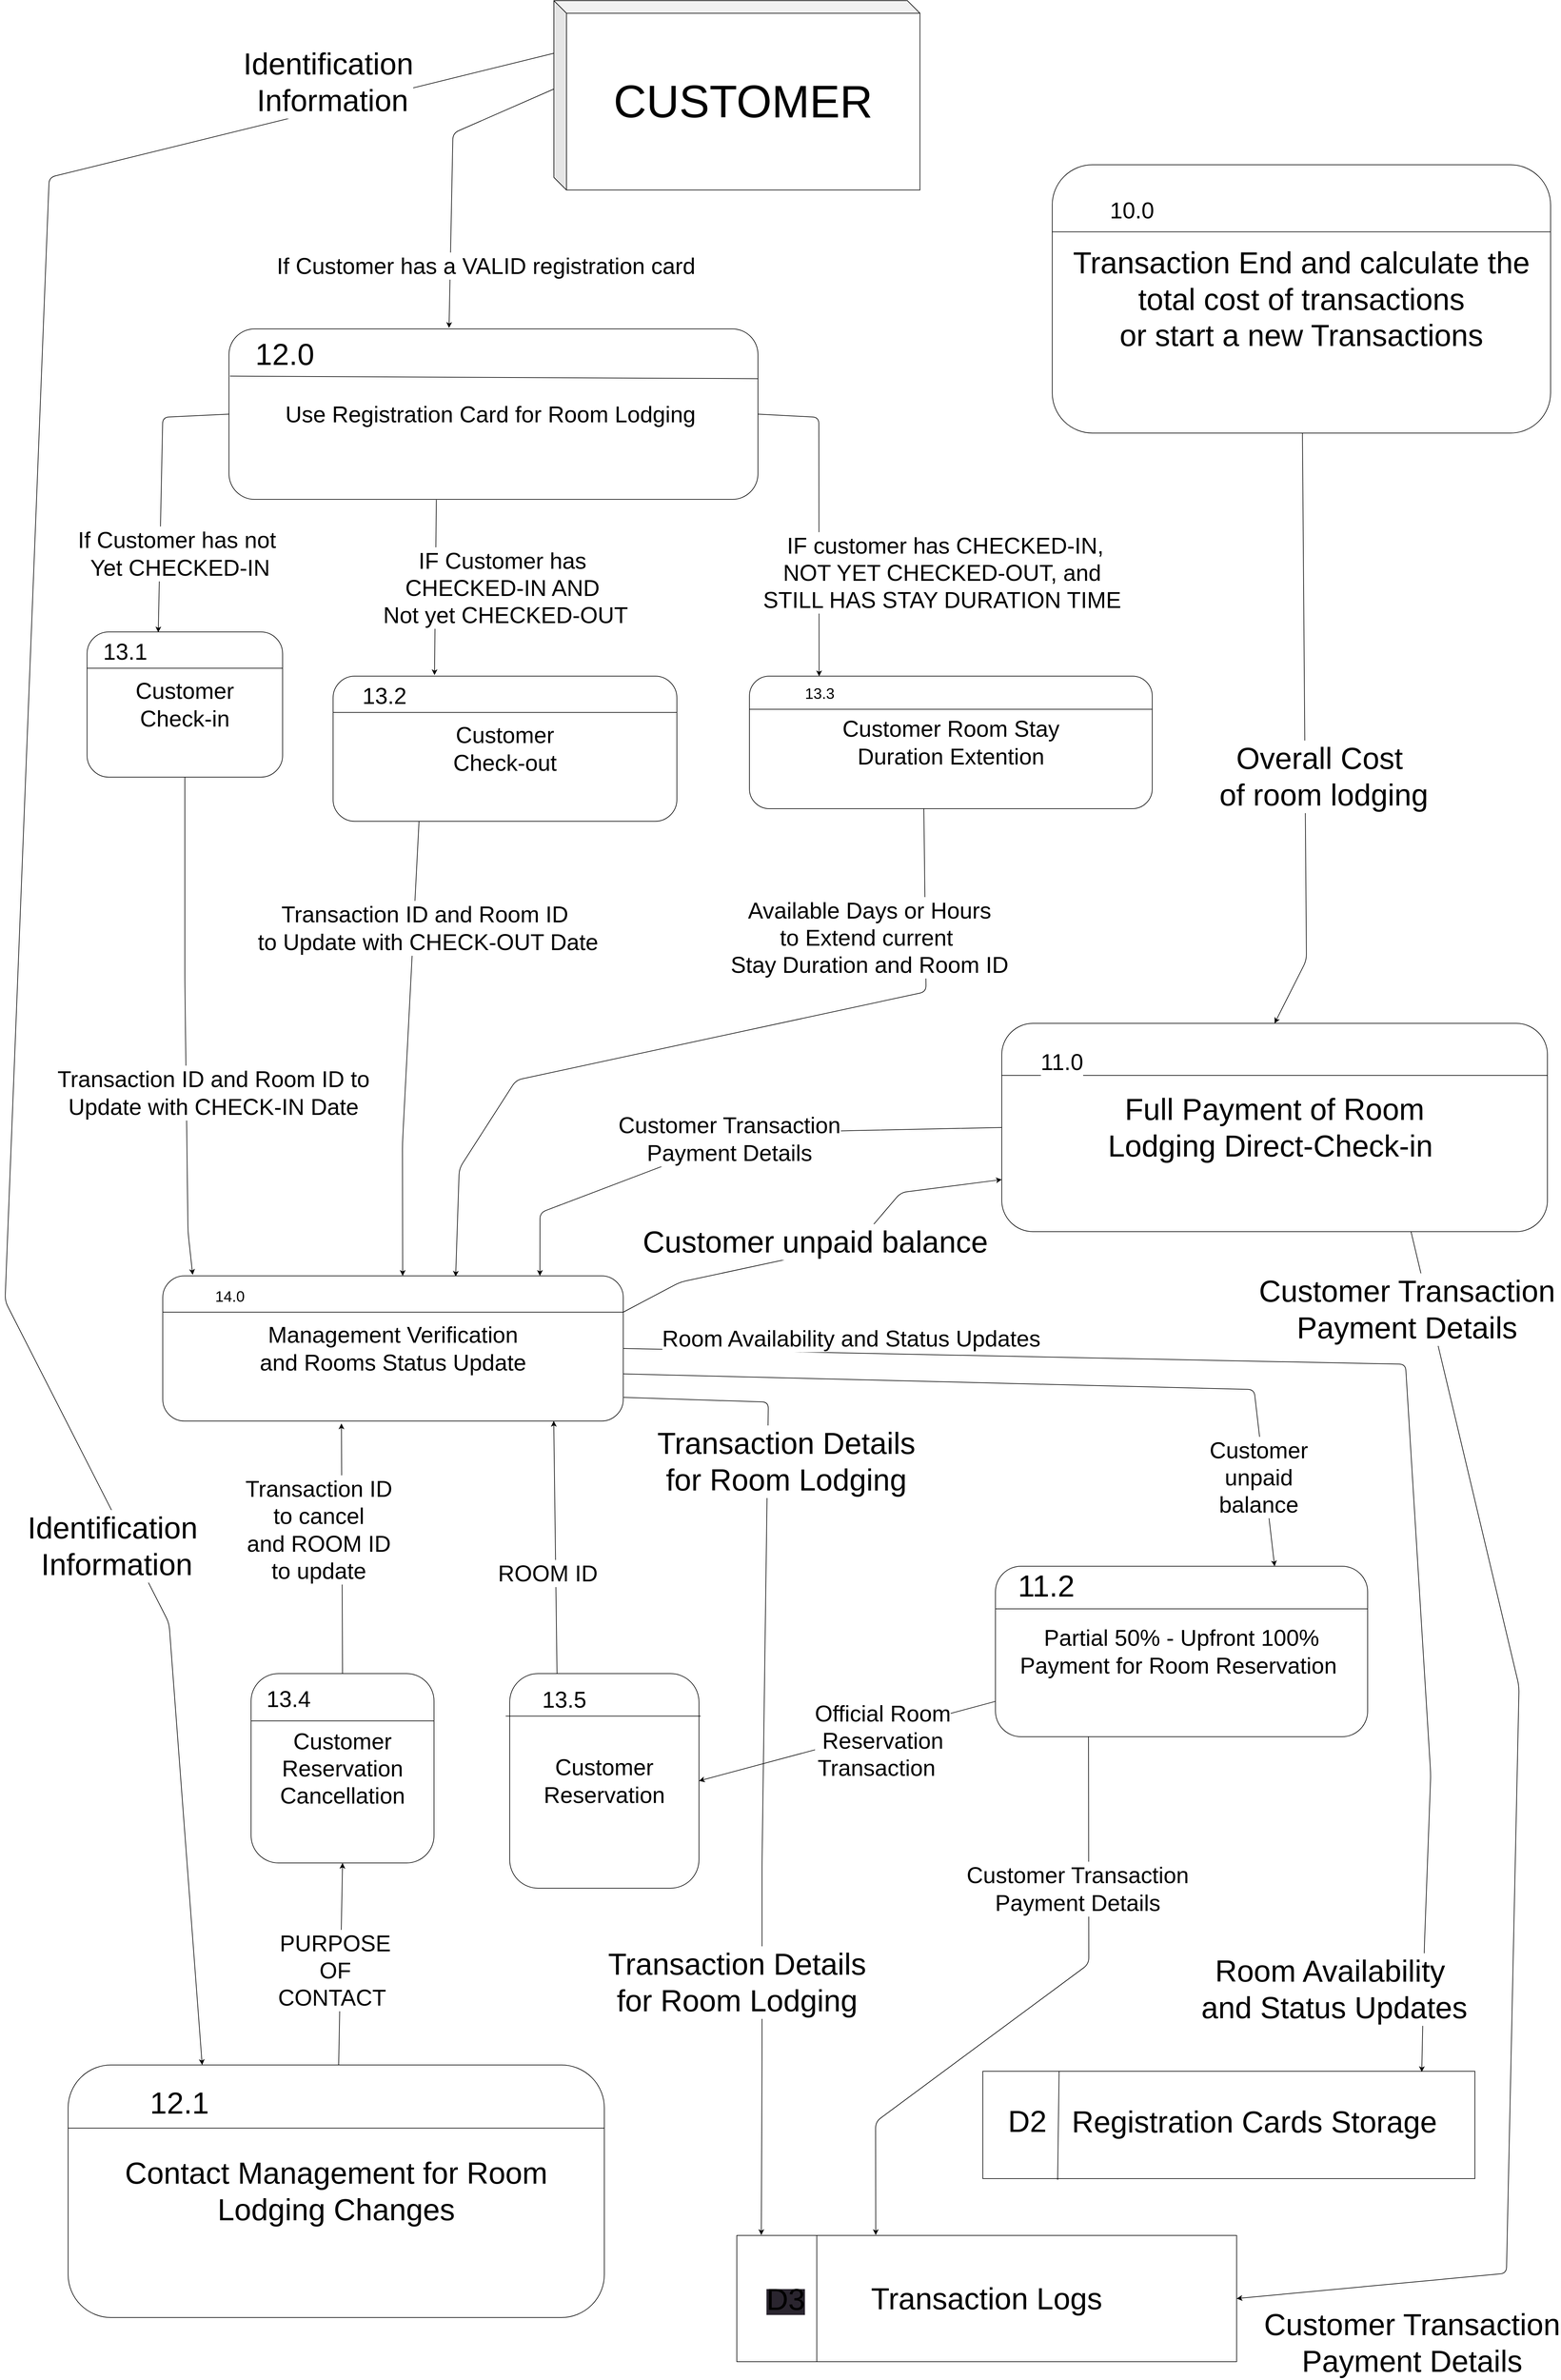 <mxfile>
    <diagram id="emvvtYQxzRHmPXdrn84x" name="Page-1">
        <mxGraphModel dx="5565" dy="-465" grid="1" gridSize="10" guides="1" tooltips="1" connect="1" arrows="1" fold="1" page="1" pageScale="1" pageWidth="850" pageHeight="1100" math="0" shadow="0">
            <root>
                <mxCell id="0"/>
                <mxCell id="1" parent="0"/>
                <mxCell id="8" value="&lt;font style=&quot;font-size: 48px;&quot;&gt;Transaction Logs&lt;/font&gt;" style="rounded=0;whiteSpace=wrap;html=1;fontSize=24;" parent="1" vertex="1">
                    <mxGeometry x="-470" y="7100" width="792.3" height="200" as="geometry"/>
                </mxCell>
                <mxCell id="9" value="" style="endArrow=none;html=1;fontSize=24;entryX=0.16;entryY=0.998;entryDx=0;entryDy=0;entryPerimeter=0;fontStyle=1;exitX=0.16;exitY=0;exitDx=0;exitDy=0;exitPerimeter=0;" parent="1" source="8" target="8" edge="1">
                    <mxGeometry width="50" height="50" relative="1" as="geometry">
                        <mxPoint x="-906" y="7360" as="sourcePoint"/>
                        <mxPoint x="-508.28" y="2930.58" as="targetPoint"/>
                    </mxGeometry>
                </mxCell>
                <mxCell id="632" value="&lt;span style=&quot;background-color: rgb(42, 37, 47);&quot;&gt;&lt;font style=&quot;font-size: 48px;&quot;&gt;D3&lt;/font&gt;&lt;/span&gt;" style="edgeLabel;html=1;align=center;verticalAlign=middle;resizable=0;points=[];fontSize=36;" parent="9" vertex="1" connectable="0">
                    <mxGeometry x="-0.535" y="-1" relative="1" as="geometry">
                        <mxPoint x="-49" y="54" as="offset"/>
                    </mxGeometry>
                </mxCell>
                <mxCell id="13" value="" style="rounded=0;whiteSpace=wrap;html=1;fontSize=24;" parent="1" vertex="1">
                    <mxGeometry x="-80" y="6840" width="780" height="170" as="geometry"/>
                </mxCell>
                <mxCell id="14" value="" style="endArrow=none;html=1;fontSize=24;exitX=0.155;exitY=-0.002;exitDx=0;exitDy=0;exitPerimeter=0;entryX=0.152;entryY=1.011;entryDx=0;entryDy=0;entryPerimeter=0;fontStyle=1" parent="1" source="13" target="13" edge="1">
                    <mxGeometry width="50" height="50" relative="1" as="geometry">
                        <mxPoint x="207.34" y="7071.4" as="sourcePoint"/>
                        <mxPoint x="257.34" y="7021.4" as="targetPoint"/>
                    </mxGeometry>
                </mxCell>
                <mxCell id="638" value="&lt;font style=&quot;font-size: 48px;&quot;&gt;D2&lt;/font&gt;" style="edgeLabel;html=1;align=center;verticalAlign=middle;resizable=0;points=[];fontSize=36;" parent="14" vertex="1" connectable="0">
                    <mxGeometry x="-0.319" y="3" relative="1" as="geometry">
                        <mxPoint x="-53" y="21" as="offset"/>
                    </mxGeometry>
                </mxCell>
                <mxCell id="639" value="&lt;font style=&quot;font-size: 48px;&quot;&gt;Registration Cards Storage&lt;/font&gt;" style="edgeLabel;html=1;align=center;verticalAlign=middle;resizable=0;points=[];fontSize=36;" parent="14" vertex="1" connectable="0">
                    <mxGeometry x="-0.797" y="3" relative="1" as="geometry">
                        <mxPoint x="306" y="63" as="offset"/>
                    </mxGeometry>
                </mxCell>
                <mxCell id="255" style="edgeStyle=none;html=1;fontSize=30;startArrow=none;fontStyle=1;exitX=0.25;exitY=1;exitDx=0;exitDy=0;entryX=0.278;entryY=-0.003;entryDx=0;entryDy=0;entryPerimeter=0;" parent="1" source="420" target="8" edge="1">
                    <mxGeometry relative="1" as="geometry">
                        <Array as="points">
                            <mxPoint x="88" y="6670"/>
                            <mxPoint x="-250" y="6920"/>
                        </Array>
                    </mxGeometry>
                </mxCell>
                <mxCell id="433" value="&lt;font style=&quot;font-size: 36px;&quot;&gt;Customer Transaction &lt;br&gt;Payment Details&lt;/font&gt;" style="edgeLabel;html=1;align=center;verticalAlign=middle;resizable=0;points=[];fontSize=24;" parent="255" vertex="1" connectable="0">
                    <mxGeometry x="-0.619" y="5" relative="1" as="geometry">
                        <mxPoint x="-23" y="58" as="offset"/>
                    </mxGeometry>
                </mxCell>
                <mxCell id="399" style="edgeStyle=none;html=1;fontSize=24;entryX=0.416;entryY=-0.006;entryDx=0;entryDy=0;exitX=0;exitY=0;exitDx=0;exitDy=140;exitPerimeter=0;fontStyle=1;entryPerimeter=0;" parent="1" source="348" target="401" edge="1">
                    <mxGeometry relative="1" as="geometry">
                        <mxPoint x="-170" y="4320" as="targetPoint"/>
                        <Array as="points">
                            <mxPoint x="-920" y="3770"/>
                        </Array>
                    </mxGeometry>
                </mxCell>
                <mxCell id="411" value="&lt;font style=&quot;font-size: 36px;&quot;&gt;If Customer has a VALID registration card&lt;/font&gt;" style="edgeLabel;html=1;align=center;verticalAlign=middle;resizable=0;points=[];fontSize=24;" parent="399" vertex="1" connectable="0">
                    <mxGeometry x="-0.442" y="-1" relative="1" as="geometry">
                        <mxPoint x="16" y="227" as="offset"/>
                    </mxGeometry>
                </mxCell>
                <mxCell id="409" style="edgeStyle=none;html=1;fontSize=24;exitX=0;exitY=0.278;exitDx=0;exitDy=0;exitPerimeter=0;fontStyle=1;entryX=0.25;entryY=0;entryDx=0;entryDy=0;" parent="1" source="348" target="407" edge="1">
                    <mxGeometry relative="1" as="geometry">
                        <Array as="points">
                            <mxPoint x="-1560" y="3840"/>
                            <mxPoint x="-1630" y="5620"/>
                            <mxPoint x="-1370" y="6130"/>
                        </Array>
                        <mxPoint x="-1430" y="6790" as="targetPoint"/>
                    </mxGeometry>
                </mxCell>
                <mxCell id="410" value="&lt;font style=&quot;font-size: 48px;&quot;&gt;Identification&lt;br&gt;&amp;nbsp;Information&lt;/font&gt;" style="edgeLabel;html=1;align=center;verticalAlign=middle;resizable=0;points=[];fontSize=24;" parent="409" vertex="1" connectable="0">
                    <mxGeometry x="-0.001" y="-3" relative="1" as="geometry">
                        <mxPoint x="147" y="1055" as="offset"/>
                    </mxGeometry>
                </mxCell>
                <mxCell id="653" value="Identification&lt;br&gt;&amp;nbsp;Information" style="edgeLabel;html=1;align=center;verticalAlign=middle;resizable=0;points=[];fontSize=48;" vertex="1" connectable="0" parent="409">
                    <mxGeometry x="-0.849" y="6" relative="1" as="geometry">
                        <mxPoint x="-75" y="-30" as="offset"/>
                    </mxGeometry>
                </mxCell>
                <mxCell id="348" value="&lt;font style=&quot;font-size: 72px;&quot;&gt;CUSTOMER&lt;/font&gt;" style="shape=cube;whiteSpace=wrap;html=1;boundedLbl=1;backgroundOutline=1;darkOpacity=0.05;darkOpacity2=0.1;" parent="1" vertex="1">
                    <mxGeometry x="-760" y="3560" width="580.31" height="300" as="geometry"/>
                </mxCell>
                <mxCell id="374" style="edgeStyle=none;html=1;entryX=0.065;entryY=-0.007;entryDx=0;entryDy=0;fontSize=24;exitX=0.5;exitY=1;exitDx=0;exitDy=0;fontStyle=1;entryPerimeter=0;" parent="1" source="376" target="390" edge="1">
                    <mxGeometry relative="1" as="geometry">
                        <Array as="points">
                            <mxPoint x="-1345" y="5110"/>
                            <mxPoint x="-1340" y="5510"/>
                        </Array>
                    </mxGeometry>
                </mxCell>
                <mxCell id="375" value="&lt;font style=&quot;font-size: 36px;&quot;&gt;Transaction ID and Room ID&amp;nbsp;to &lt;br&gt;Update with&amp;nbsp;CHECK-IN Date&lt;/font&gt;" style="edgeLabel;html=1;align=center;verticalAlign=middle;resizable=0;points=[];fontSize=24;" parent="374" vertex="1" connectable="0">
                    <mxGeometry x="-0.501" y="5" relative="1" as="geometry">
                        <mxPoint x="40" y="303" as="offset"/>
                    </mxGeometry>
                </mxCell>
                <mxCell id="376" value="&lt;font style=&quot;font-size: 36px;&quot;&gt;Customer&lt;br&gt;Check-in&lt;/font&gt;" style="rounded=1;whiteSpace=wrap;html=1;fontSize=24;" parent="1" vertex="1">
                    <mxGeometry x="-1500" y="4560" width="310" height="230" as="geometry"/>
                </mxCell>
                <mxCell id="377" value="" style="endArrow=none;html=1;fontSize=24;exitX=0;exitY=0.25;exitDx=0;exitDy=0;entryX=1;entryY=0.25;entryDx=0;entryDy=0;fontStyle=1" parent="1" source="376" target="376" edge="1">
                    <mxGeometry width="50" height="50" relative="1" as="geometry">
                        <mxPoint x="1349.36" y="5049.82" as="sourcePoint"/>
                        <mxPoint x="1399.36" y="4999.82" as="targetPoint"/>
                    </mxGeometry>
                </mxCell>
                <mxCell id="524" value="&lt;font style=&quot;font-size: 36px;&quot;&gt;13.1&lt;/font&gt;" style="edgeLabel;html=1;align=center;verticalAlign=middle;resizable=0;points=[];fontSize=24;" parent="377" vertex="1" connectable="0">
                    <mxGeometry x="-0.246" y="2" relative="1" as="geometry">
                        <mxPoint x="-57" y="-25" as="offset"/>
                    </mxGeometry>
                </mxCell>
                <mxCell id="378" style="edgeStyle=none;html=1;entryX=0.521;entryY=0;entryDx=0;entryDy=0;fontSize=24;startArrow=none;exitX=0.25;exitY=1;exitDx=0;exitDy=0;fontStyle=1;entryPerimeter=0;" parent="1" source="380" target="390" edge="1">
                    <mxGeometry relative="1" as="geometry">
                        <mxPoint x="-210" y="4710" as="sourcePoint"/>
                        <Array as="points">
                            <mxPoint x="-1000" y="5370"/>
                        </Array>
                    </mxGeometry>
                </mxCell>
                <mxCell id="616" value="&lt;font style=&quot;font-size: 36px;&quot;&gt;Transaction ID and Room ID&amp;nbsp;&lt;br&gt;to Update with&amp;nbsp;CHECK-OUT Date&lt;/font&gt;" style="edgeLabel;html=1;align=center;verticalAlign=middle;resizable=0;points=[];fontSize=36;" parent="378" vertex="1" connectable="0">
                    <mxGeometry x="-0.454" y="1" relative="1" as="geometry">
                        <mxPoint x="23" y="-28" as="offset"/>
                    </mxGeometry>
                </mxCell>
                <mxCell id="381" value="" style="endArrow=none;html=1;fontSize=24;exitX=0;exitY=0.25;exitDx=0;exitDy=0;entryX=1;entryY=0.25;entryDx=0;entryDy=0;fontStyle=1" parent="1" source="380" target="380" edge="1">
                    <mxGeometry width="50" height="50" relative="1" as="geometry">
                        <mxPoint x="1349.36" y="5249.82" as="sourcePoint"/>
                        <mxPoint x="1399.36" y="5199.82" as="targetPoint"/>
                    </mxGeometry>
                </mxCell>
                <mxCell id="382" style="edgeStyle=none;html=1;entryX=0.388;entryY=1.017;entryDx=0;entryDy=0;fontSize=24;exitX=0.5;exitY=0;exitDx=0;exitDy=0;fontStyle=1;entryPerimeter=0;" parent="1" source="384" target="390" edge="1">
                    <mxGeometry relative="1" as="geometry">
                        <Array as="points"/>
                    </mxGeometry>
                </mxCell>
                <mxCell id="383" value="&lt;font style=&quot;font-size: 36px;&quot;&gt;Transaction ID &lt;br&gt;to cancel&lt;br&gt;and ROOM ID &lt;br&gt;to update&lt;/font&gt;" style="edgeLabel;html=1;align=center;verticalAlign=middle;resizable=0;points=[];fontSize=24;" parent="382" vertex="1" connectable="0">
                    <mxGeometry x="-0.494" relative="1" as="geometry">
                        <mxPoint x="-38" y="-128" as="offset"/>
                    </mxGeometry>
                </mxCell>
                <mxCell id="384" value="&lt;font style=&quot;font-size: 36px;&quot;&gt;Customer&lt;br&gt;Reservation&lt;br&gt;Cancellation&lt;/font&gt;" style="rounded=1;whiteSpace=wrap;html=1;fontSize=24;" parent="1" vertex="1">
                    <mxGeometry x="-1240" y="6210" width="290" height="300" as="geometry"/>
                </mxCell>
                <mxCell id="385" value="" style="endArrow=none;html=1;fontSize=24;exitX=0;exitY=0.25;exitDx=0;exitDy=0;entryX=1;entryY=0.25;entryDx=0;entryDy=0;fontStyle=1" parent="1" source="384" target="384" edge="1">
                    <mxGeometry width="50" height="50" relative="1" as="geometry">
                        <mxPoint x="1349.36" y="5439.82" as="sourcePoint"/>
                        <mxPoint x="1399.36" y="5389.82" as="targetPoint"/>
                    </mxGeometry>
                </mxCell>
                <mxCell id="528" value="&lt;font style=&quot;font-size: 36px;&quot;&gt;13.4&lt;/font&gt;" style="edgeLabel;html=1;align=center;verticalAlign=middle;resizable=0;points=[];fontSize=24;" parent="385" vertex="1" connectable="0">
                    <mxGeometry x="-0.699" y="-2" relative="1" as="geometry">
                        <mxPoint x="15" y="-37" as="offset"/>
                    </mxGeometry>
                </mxCell>
                <mxCell id="386" style="edgeStyle=none;html=1;entryX=0.636;entryY=0.005;entryDx=0;entryDy=0;fontSize=24;exitX=0.433;exitY=1.001;exitDx=0;exitDy=0;fontStyle=1;entryPerimeter=0;exitPerimeter=0;" parent="1" source="388" target="390" edge="1">
                    <mxGeometry relative="1" as="geometry">
                        <Array as="points">
                            <mxPoint x="-170" y="5130"/>
                            <mxPoint x="-820" y="5270"/>
                            <mxPoint x="-910" y="5410"/>
                        </Array>
                    </mxGeometry>
                </mxCell>
                <mxCell id="387" value="&lt;font style=&quot;font-size: 36px;&quot;&gt;Available Days or Hours &lt;br&gt;to&amp;nbsp;Extend current&amp;nbsp;&lt;br&gt;Stay Duration and Room ID&lt;/font&gt;" style="edgeLabel;html=1;align=center;verticalAlign=middle;resizable=0;points=[];fontSize=24;" parent="386" vertex="1" connectable="0">
                    <mxGeometry x="0.455" y="4" relative="1" as="geometry">
                        <mxPoint x="545" y="-227" as="offset"/>
                    </mxGeometry>
                </mxCell>
                <mxCell id="388" value="&lt;font style=&quot;font-size: 36px;&quot;&gt;Customer&amp;nbsp;Room Stay &lt;br&gt;Duration Extention&lt;/font&gt;" style="rounded=1;whiteSpace=wrap;html=1;fontSize=24;" parent="1" vertex="1">
                    <mxGeometry x="-450" y="4630" width="638.52" height="210" as="geometry"/>
                </mxCell>
                <mxCell id="389" value="" style="endArrow=none;html=1;fontSize=24;exitX=0;exitY=0.25;exitDx=0;exitDy=0;entryX=1;entryY=0.25;entryDx=0;entryDy=0;fontStyle=1" parent="1" source="388" target="388" edge="1">
                    <mxGeometry width="50" height="50" relative="1" as="geometry">
                        <mxPoint x="1349.36" y="5609.82" as="sourcePoint"/>
                        <mxPoint x="1399.36" y="5559.82" as="targetPoint"/>
                    </mxGeometry>
                </mxCell>
                <mxCell id="526" value="13.3" style="edgeLabel;html=1;align=center;verticalAlign=middle;resizable=0;points=[];fontSize=24;" parent="389" vertex="1" connectable="0">
                    <mxGeometry x="-0.626" relative="1" as="geometry">
                        <mxPoint x="-9" y="-25" as="offset"/>
                    </mxGeometry>
                </mxCell>
                <mxCell id="406" style="edgeStyle=none;html=1;fontSize=24;fontStyle=1;entryX=0.892;entryY=0.007;entryDx=0;entryDy=0;exitX=1;exitY=0.5;exitDx=0;exitDy=0;entryPerimeter=0;" parent="1" source="390" target="13" edge="1">
                    <mxGeometry relative="1" as="geometry">
                        <mxPoint x="150" y="3420" as="targetPoint"/>
                        <Array as="points">
                            <mxPoint x="590" y="5720"/>
                            <mxPoint x="630" y="6370"/>
                            <mxPoint x="620" y="6640"/>
                        </Array>
                        <mxPoint x="-660" y="5640" as="sourcePoint"/>
                    </mxGeometry>
                </mxCell>
                <mxCell id="427" value="&lt;font style=&quot;font-size: 36px;&quot;&gt;Room Availability and Status&amp;nbsp;Updates&lt;/font&gt;" style="edgeLabel;html=1;align=center;verticalAlign=middle;resizable=0;points=[];fontSize=24;" parent="406" vertex="1" connectable="0">
                    <mxGeometry x="-0.659" y="-6" relative="1" as="geometry">
                        <mxPoint x="-42" y="-30" as="offset"/>
                    </mxGeometry>
                </mxCell>
                <mxCell id="505" value="&lt;font style=&quot;font-size: 48px;&quot;&gt;Room Availability&lt;br&gt;&amp;nbsp;and Status&amp;nbsp;Updates&lt;/font&gt;" style="edgeLabel;html=1;align=center;verticalAlign=middle;resizable=0;points=[];fontSize=24;" parent="406" vertex="1" connectable="0">
                    <mxGeometry x="0.956" relative="1" as="geometry">
                        <mxPoint x="-147" y="-80" as="offset"/>
                    </mxGeometry>
                </mxCell>
                <mxCell id="438" style="edgeStyle=none;html=1;fontSize=24;exitX=1.001;exitY=0.837;exitDx=0;exitDy=0;fontStyle=1;exitPerimeter=0;entryX=0.049;entryY=-0.003;entryDx=0;entryDy=0;entryPerimeter=0;" parent="1" source="390" target="8" edge="1">
                    <mxGeometry relative="1" as="geometry">
                        <Array as="points">
                            <mxPoint x="-420" y="5780"/>
                            <mxPoint x="-430" y="6510"/>
                            <mxPoint x="-430" y="6810"/>
                        </Array>
                    </mxGeometry>
                </mxCell>
                <mxCell id="439" value="&lt;font style=&quot;font-size: 48px;&quot;&gt;Transaction Details &lt;br&gt;for Room Lodging&lt;/font&gt;" style="edgeLabel;html=1;align=center;verticalAlign=middle;resizable=0;points=[];fontSize=24;" parent="438" vertex="1" connectable="0">
                    <mxGeometry x="-0.718" y="1" relative="1" as="geometry">
                        <mxPoint x="39" y="95" as="offset"/>
                    </mxGeometry>
                </mxCell>
                <mxCell id="652" value="Transaction Details&lt;br&gt;for Room Lodging" style="edgeLabel;html=1;align=center;verticalAlign=middle;resizable=0;points=[];fontSize=48;" vertex="1" connectable="0" parent="438">
                    <mxGeometry x="0.579" y="6" relative="1" as="geometry">
                        <mxPoint x="-46" y="-75" as="offset"/>
                    </mxGeometry>
                </mxCell>
                <mxCell id="503" style="edgeStyle=none;html=1;entryX=0;entryY=0.75;entryDx=0;entryDy=0;fontSize=24;fillColor=#FFFFFF;fontStyle=1;exitX=1;exitY=0.25;exitDx=0;exitDy=0;" parent="1" source="390" target="494" edge="1">
                    <mxGeometry relative="1" as="geometry">
                        <Array as="points">
                            <mxPoint x="-560" y="5590"/>
                            <mxPoint x="-280" y="5530"/>
                            <mxPoint x="-210" y="5448"/>
                        </Array>
                        <mxPoint x="-610" y="5580" as="sourcePoint"/>
                    </mxGeometry>
                </mxCell>
                <mxCell id="509" value="&lt;font style=&quot;font-size: 48px;&quot;&gt;Customer unpaid balance&lt;/font&gt;" style="edgeLabel;html=1;align=center;verticalAlign=middle;resizable=0;points=[];fontSize=24;" parent="503" vertex="1" connectable="0">
                    <mxGeometry x="-0.805" y="-3" relative="1" as="geometry">
                        <mxPoint x="246" y="-85" as="offset"/>
                    </mxGeometry>
                </mxCell>
                <mxCell id="504" style="edgeStyle=none;html=1;fontSize=24;fillColor=#FFFFFF;fontStyle=1;entryX=0.75;entryY=0;entryDx=0;entryDy=0;exitX=0.999;exitY=0.675;exitDx=0;exitDy=0;exitPerimeter=0;" parent="1" target="420" edge="1" source="390">
                    <mxGeometry relative="1" as="geometry">
                        <Array as="points">
                            <mxPoint x="350" y="5760"/>
                        </Array>
                        <mxPoint x="-650" y="5640" as="sourcePoint"/>
                    </mxGeometry>
                </mxCell>
                <mxCell id="390" value="&lt;font style=&quot;font-size: 36px;&quot;&gt;Management Verification &lt;br&gt;and Rooms Status Update&lt;/font&gt;" style="rounded=1;whiteSpace=wrap;html=1;fontSize=24;" parent="1" vertex="1">
                    <mxGeometry x="-1380" y="5580" width="730" height="230" as="geometry"/>
                </mxCell>
                <mxCell id="391" value="" style="endArrow=none;html=1;fontSize=24;exitX=0;exitY=0.25;exitDx=0;exitDy=0;entryX=1;entryY=0.25;entryDx=0;entryDy=0;fontStyle=1" parent="1" source="390" target="390" edge="1">
                    <mxGeometry width="50" height="50" relative="1" as="geometry">
                        <mxPoint x="1514.36" y="5285.06" as="sourcePoint"/>
                        <mxPoint x="1564.36" y="5235.06" as="targetPoint"/>
                    </mxGeometry>
                </mxCell>
                <mxCell id="530" value="14.0" style="edgeLabel;html=1;align=center;verticalAlign=middle;resizable=0;points=[];fontSize=24;" parent="391" vertex="1" connectable="0">
                    <mxGeometry x="-0.601" y="4" relative="1" as="geometry">
                        <mxPoint x="-40" y="-21" as="offset"/>
                    </mxGeometry>
                </mxCell>
                <mxCell id="435" style="edgeStyle=none;html=1;entryX=0.849;entryY=0.999;entryDx=0;entryDy=0;fontSize=24;fontStyle=1;entryPerimeter=0;exitX=0.25;exitY=0;exitDx=0;exitDy=0;" parent="1" source="394" target="390" edge="1">
                    <mxGeometry relative="1" as="geometry">
                        <Array as="points"/>
                    </mxGeometry>
                </mxCell>
                <mxCell id="437" value="&lt;span style=&quot;font-size: 36px;&quot;&gt;ROOM ID&lt;/span&gt;" style="edgeLabel;html=1;align=center;verticalAlign=middle;resizable=0;points=[];fontSize=24;" parent="435" vertex="1" connectable="0">
                    <mxGeometry x="-0.165" y="4" relative="1" as="geometry">
                        <mxPoint x="-9" y="8" as="offset"/>
                    </mxGeometry>
                </mxCell>
                <mxCell id="394" value="&lt;font style=&quot;font-size: 36px;&quot;&gt;Customer&lt;br&gt;Reservation&lt;/font&gt;" style="rounded=1;whiteSpace=wrap;html=1;fontSize=24;" parent="1" vertex="1">
                    <mxGeometry x="-830" y="6210" width="300" height="340" as="geometry"/>
                </mxCell>
                <mxCell id="395" value="" style="endArrow=none;html=1;fontSize=24;exitX=-0.021;exitY=0.198;exitDx=0;exitDy=0;entryX=1.009;entryY=0.198;entryDx=0;entryDy=0;entryPerimeter=0;exitPerimeter=0;fontStyle=1" parent="1" source="394" target="394" edge="1">
                    <mxGeometry width="50" height="50" relative="1" as="geometry">
                        <mxPoint x="1309.36" y="5179.34" as="sourcePoint"/>
                        <mxPoint x="1359.36" y="5129.34" as="targetPoint"/>
                    </mxGeometry>
                </mxCell>
                <mxCell id="531" value="&lt;font style=&quot;font-size: 36px;&quot;&gt;13.5&lt;/font&gt;" style="edgeLabel;html=1;align=center;verticalAlign=middle;resizable=0;points=[];fontSize=24;" parent="395" vertex="1" connectable="0">
                    <mxGeometry x="-0.576" y="11" relative="1" as="geometry">
                        <mxPoint x="27" y="-16" as="offset"/>
                    </mxGeometry>
                </mxCell>
                <mxCell id="403" style="edgeStyle=none;html=1;fontSize=24;exitX=0;exitY=0.5;exitDx=0;exitDy=0;entryX=0.364;entryY=0.003;entryDx=0;entryDy=0;fontStyle=1;entryPerimeter=0;" parent="1" source="401" target="376" edge="1">
                    <mxGeometry relative="1" as="geometry">
                        <mxPoint x="-500" y="4660" as="targetPoint"/>
                        <Array as="points">
                            <mxPoint x="-1380" y="4220"/>
                        </Array>
                    </mxGeometry>
                </mxCell>
                <mxCell id="412" value="&lt;font style=&quot;font-size: 36px;&quot;&gt;If Customer has not&amp;nbsp;&lt;br&gt;Yet CHECKED-IN&lt;/font&gt;" style="edgeLabel;html=1;align=center;verticalAlign=middle;resizable=0;points=[];fontSize=24;" parent="403" vertex="1" connectable="0">
                    <mxGeometry x="-0.121" y="-3" relative="1" as="geometry">
                        <mxPoint x="32" y="125" as="offset"/>
                    </mxGeometry>
                </mxCell>
                <mxCell id="404" style="edgeStyle=none;html=1;entryX=0.295;entryY=-0.007;entryDx=0;entryDy=0;fontSize=24;exitX=0.392;exitY=1.003;exitDx=0;exitDy=0;exitPerimeter=0;fontStyle=1;entryPerimeter=0;" parent="1" source="401" target="380" edge="1">
                    <mxGeometry relative="1" as="geometry">
                        <Array as="points"/>
                    </mxGeometry>
                </mxCell>
                <mxCell id="413" value="&lt;font style=&quot;font-size: 36px;&quot;&gt;IF Customer has&amp;nbsp;&lt;br&gt;CHECKED-IN AND&amp;nbsp;&lt;br&gt;Not yet CHECKED-OUT&lt;/font&gt;" style="edgeLabel;html=1;align=center;verticalAlign=middle;resizable=0;points=[];fontSize=24;" parent="404" vertex="1" connectable="0">
                    <mxGeometry x="-0.222" y="-2" relative="1" as="geometry">
                        <mxPoint x="112" y="31" as="offset"/>
                    </mxGeometry>
                </mxCell>
                <mxCell id="405" style="edgeStyle=none;html=1;entryX=0.173;entryY=0.001;entryDx=0;entryDy=0;fontSize=24;exitX=1;exitY=0.5;exitDx=0;exitDy=0;entryPerimeter=0;fontStyle=1" parent="1" source="401" target="388" edge="1">
                    <mxGeometry relative="1" as="geometry">
                        <Array as="points">
                            <mxPoint x="-340" y="4220"/>
                        </Array>
                    </mxGeometry>
                </mxCell>
                <mxCell id="417" value="&lt;font style=&quot;font-size: 36px;&quot;&gt;IF customer has CHECKED-IN, &lt;br&gt;NOT YET CHECKED-OUT, and&amp;nbsp;&lt;br&gt;STILL HAS STAY DURATION TIME&amp;nbsp;&lt;/font&gt;" style="edgeLabel;html=1;align=center;verticalAlign=middle;resizable=0;points=[];fontSize=24;" parent="405" vertex="1" connectable="0">
                    <mxGeometry x="-0.217" y="-2" relative="1" as="geometry">
                        <mxPoint x="202" y="144" as="offset"/>
                    </mxGeometry>
                </mxCell>
                <mxCell id="401" value="&lt;font style=&quot;font-size: 36px;&quot;&gt;Use Registration Card for Room Lodging&amp;nbsp;&lt;/font&gt;" style="rounded=1;whiteSpace=wrap;html=1;fontSize=24;" parent="1" vertex="1">
                    <mxGeometry x="-1275" y="4080" width="838.52" height="270" as="geometry"/>
                </mxCell>
                <mxCell id="402" value="" style="endArrow=none;html=1;fontSize=24;exitX=0.002;exitY=0.277;exitDx=0;exitDy=0;exitPerimeter=0;entryX=1;entryY=0.292;entryDx=0;entryDy=0;entryPerimeter=0;fontStyle=1" parent="1" source="401" target="401" edge="1">
                    <mxGeometry width="50" height="50" relative="1" as="geometry">
                        <mxPoint x="-510" y="4320" as="sourcePoint"/>
                        <mxPoint x="-20" y="4320" as="targetPoint"/>
                    </mxGeometry>
                </mxCell>
                <mxCell id="487" value="&lt;font style=&quot;font-size: 48px;&quot;&gt;12.0&lt;/font&gt;" style="edgeLabel;html=1;align=center;verticalAlign=middle;resizable=0;points=[];" parent="402" vertex="1" connectable="0">
                    <mxGeometry x="0.122" y="-1" relative="1" as="geometry">
                        <mxPoint x="-383" y="-38" as="offset"/>
                    </mxGeometry>
                </mxCell>
                <mxCell id="428" style="edgeStyle=none;html=1;entryX=0.5;entryY=1;entryDx=0;entryDy=0;fontSize=24;fontStyle=1" parent="1" source="407" target="384" edge="1">
                    <mxGeometry relative="1" as="geometry"/>
                </mxCell>
                <mxCell id="429" value="&lt;font style=&quot;font-size: 36px;&quot;&gt;PURPOSE &lt;br&gt;OF&lt;br&gt;CONTACT&amp;nbsp;&lt;/font&gt;" style="edgeLabel;html=1;align=center;verticalAlign=middle;resizable=0;points=[];fontSize=24;" parent="428" vertex="1" connectable="0">
                    <mxGeometry x="-0.355" relative="1" as="geometry">
                        <mxPoint x="-8" y="-47" as="offset"/>
                    </mxGeometry>
                </mxCell>
                <mxCell id="407" value="&lt;font style=&quot;font-size: 48px;&quot;&gt;Contact Management for Room Lodging Changes&lt;/font&gt;" style="rounded=1;whiteSpace=wrap;html=1;fontSize=24;arcSize=17;" parent="1" vertex="1">
                    <mxGeometry x="-1530" y="6830" width="850" height="400" as="geometry"/>
                </mxCell>
                <mxCell id="408" value="" style="endArrow=none;html=1;fontSize=24;entryX=1;entryY=0.25;entryDx=0;entryDy=0;fontStyle=1;exitX=0;exitY=0.25;exitDx=0;exitDy=0;" parent="1" source="407" target="407" edge="1">
                    <mxGeometry width="50" height="50" relative="1" as="geometry">
                        <mxPoint x="10" y="4280" as="sourcePoint"/>
                        <mxPoint x="1129.36" y="5109.34" as="targetPoint"/>
                    </mxGeometry>
                </mxCell>
                <mxCell id="527" value="&lt;font style=&quot;font-size: 48px;&quot;&gt;12.1&lt;/font&gt;" style="edgeLabel;html=1;align=center;verticalAlign=middle;resizable=0;points=[];fontSize=24;" parent="408" vertex="1" connectable="0">
                    <mxGeometry x="-0.515" y="3" relative="1" as="geometry">
                        <mxPoint x="-30" y="-37" as="offset"/>
                    </mxGeometry>
                </mxCell>
                <mxCell id="380" value="&lt;font style=&quot;font-size: 36px;&quot;&gt;Customer &lt;br&gt;Check-out&lt;/font&gt;" style="rounded=1;whiteSpace=wrap;html=1;fontSize=24;" parent="1" vertex="1">
                    <mxGeometry x="-1110" y="4630" width="545" height="230" as="geometry"/>
                </mxCell>
                <mxCell id="421" value="" style="endArrow=none;html=1;fontSize=24;exitX=0.002;exitY=0.156;exitDx=0;exitDy=0;entryX=0.997;entryY=0.156;entryDx=0;entryDy=0;entryPerimeter=0;exitPerimeter=0;fontStyle=1" parent="1" source="420" target="420" edge="1">
                    <mxGeometry width="50" height="50" relative="1" as="geometry">
                        <mxPoint x="1309.36" y="5009.82" as="sourcePoint"/>
                        <mxPoint x="1359.36" y="4959.82" as="targetPoint"/>
                    </mxGeometry>
                </mxCell>
                <mxCell id="434" style="edgeStyle=none;html=1;fontSize=24;entryX=1;entryY=0.5;entryDx=0;entryDy=0;fontStyle=1" parent="1" source="420" target="394" edge="1">
                    <mxGeometry relative="1" as="geometry"/>
                </mxCell>
                <mxCell id="492" value="&lt;font style=&quot;font-size: 36px;&quot;&gt;Official Room &lt;br&gt;Reservation&lt;br&gt;Transaction&amp;nbsp;&amp;nbsp;&lt;/font&gt;" style="edgeLabel;html=1;align=center;verticalAlign=middle;resizable=0;points=[];fontSize=24;" parent="434" vertex="1" connectable="0">
                    <mxGeometry x="-0.214" y="-1" relative="1" as="geometry">
                        <mxPoint x="5" y="13" as="offset"/>
                    </mxGeometry>
                </mxCell>
                <mxCell id="420" value="&lt;font style=&quot;font-size: 36px;&quot;&gt;Partial 50% - Upfront 100% &lt;br&gt;Payment for&amp;nbsp;Room Reservation&amp;nbsp;&lt;/font&gt;" style="rounded=1;whiteSpace=wrap;html=1;fontSize=24;" parent="1" vertex="1">
                    <mxGeometry x="-60" y="6040" width="590" height="270" as="geometry"/>
                </mxCell>
                <mxCell id="424" value="" style="endArrow=none;html=1;fontSize=24;exitX=1;exitY=0.25;exitDx=0;exitDy=0;entryX=0;entryY=0.25;entryDx=0;entryDy=0;fontStyle=1" parent="1" source="420" target="420" edge="1">
                    <mxGeometry width="50" height="50" relative="1" as="geometry">
                        <mxPoint x="1040" y="4270" as="sourcePoint"/>
                        <mxPoint x="770" y="4140" as="targetPoint"/>
                    </mxGeometry>
                </mxCell>
                <mxCell id="511" value="&lt;font style=&quot;font-size: 48px;&quot;&gt;11.2&lt;/font&gt;" style="edgeLabel;html=1;align=center;verticalAlign=middle;resizable=0;points=[];fontSize=24;" parent="424" vertex="1" connectable="0">
                    <mxGeometry x="0.851" relative="1" as="geometry">
                        <mxPoint x="36" y="-37" as="offset"/>
                    </mxGeometry>
                </mxCell>
                <mxCell id="493" value="" style="endArrow=none;html=1;fontSize=24;exitX=0.002;exitY=0.156;exitDx=0;exitDy=0;entryX=0.997;entryY=0.156;entryDx=0;entryDy=0;entryPerimeter=0;exitPerimeter=0;fontStyle=1" parent="1" source="494" target="494" edge="1">
                    <mxGeometry width="50" height="50" relative="1" as="geometry">
                        <mxPoint x="1799.36" y="5229.82" as="sourcePoint"/>
                        <mxPoint x="1849.36" y="5179.82" as="targetPoint"/>
                    </mxGeometry>
                </mxCell>
                <mxCell id="498" style="edgeStyle=none;html=1;fontSize=24;entryX=1;entryY=0.5;entryDx=0;entryDy=0;exitX=0.75;exitY=1;exitDx=0;exitDy=0;fontStyle=1" parent="1" source="494" target="8" edge="1">
                    <mxGeometry relative="1" as="geometry">
                        <mxPoint x="891.515" y="3965" as="targetPoint"/>
                        <Array as="points">
                            <mxPoint x="770" y="6230"/>
                            <mxPoint x="750" y="7160"/>
                        </Array>
                    </mxGeometry>
                </mxCell>
                <mxCell id="499" value="&lt;font style=&quot;font-size: 48px;&quot;&gt;Customer Transaction &lt;br&gt;Payment Details&lt;/font&gt;" style="edgeLabel;html=1;align=center;verticalAlign=middle;resizable=0;points=[];fontSize=24;" parent="498" vertex="1" connectable="0">
                    <mxGeometry x="-0.302" y="3" relative="1" as="geometry">
                        <mxPoint x="-180" y="-590" as="offset"/>
                    </mxGeometry>
                </mxCell>
                <mxCell id="651" value="Customer Transaction&lt;br&gt;Payment Details" style="edgeLabel;html=1;align=center;verticalAlign=middle;resizable=0;points=[];fontSize=48;" vertex="1" connectable="0" parent="498">
                    <mxGeometry x="0.888" y="-4" relative="1" as="geometry">
                        <mxPoint x="161" y="85" as="offset"/>
                    </mxGeometry>
                </mxCell>
                <mxCell id="532" style="edgeStyle=none;html=1;fontSize=24;fillColor=#FFFFFF;fontStyle=1;entryX=0.819;entryY=0;entryDx=0;entryDy=0;exitX=0;exitY=0.5;exitDx=0;exitDy=0;entryPerimeter=0;" parent="1" source="494" target="390" edge="1">
                    <mxGeometry relative="1" as="geometry">
                        <mxPoint x="1300" y="5160" as="targetPoint"/>
                        <Array as="points">
                            <mxPoint x="-290" y="5350"/>
                            <mxPoint x="-450" y="5354"/>
                            <mxPoint x="-782" y="5480"/>
                        </Array>
                    </mxGeometry>
                </mxCell>
                <mxCell id="533" value="&lt;font style=&quot;font-size: 36px;&quot;&gt;Customer Transaction &lt;br&gt;Payment Details&lt;/font&gt;" style="edgeLabel;html=1;align=center;verticalAlign=middle;resizable=0;points=[];fontSize=24;" parent="532" vertex="1" connectable="0">
                    <mxGeometry x="-0.858" y="2" relative="1" as="geometry">
                        <mxPoint x="-372" y="14" as="offset"/>
                    </mxGeometry>
                </mxCell>
                <mxCell id="494" value="&lt;font style=&quot;font-size: 48px;&quot;&gt;Full Payment of Room &lt;br&gt;Lodging Direct-Check-in&amp;nbsp;&lt;/font&gt;" style="rounded=1;whiteSpace=wrap;html=1;fontSize=24;" parent="1" vertex="1">
                    <mxGeometry x="-50" y="5180" width="865" height="330" as="geometry"/>
                </mxCell>
                <mxCell id="495" value="" style="endArrow=none;html=1;fontSize=24;exitX=1;exitY=0.25;exitDx=0;exitDy=0;entryX=0;entryY=0.25;entryDx=0;entryDy=0;fontStyle=1" parent="1" source="494" target="494" edge="1">
                    <mxGeometry width="50" height="50" relative="1" as="geometry">
                        <mxPoint x="1530" y="4490" as="sourcePoint"/>
                        <mxPoint x="1260" y="4360" as="targetPoint"/>
                    </mxGeometry>
                </mxCell>
                <mxCell id="512" value="&lt;font style=&quot;font-size: 36px;&quot;&gt;11.0&lt;/font&gt;" style="edgeLabel;html=1;align=center;verticalAlign=middle;resizable=0;points=[];fontSize=24;" parent="495" vertex="1" connectable="0">
                    <mxGeometry x="0.781" relative="1" as="geometry">
                        <mxPoint y="-22" as="offset"/>
                    </mxGeometry>
                </mxCell>
                <mxCell id="501" value="" style="endArrow=none;html=1;fontSize=24;exitX=0;exitY=0.25;exitDx=0;exitDy=0;entryX=1;entryY=0.25;entryDx=0;entryDy=0;fontStyle=1" parent="1" source="380" target="380" edge="1">
                    <mxGeometry width="50" height="50" relative="1" as="geometry">
                        <mxPoint x="-510" y="4702.5" as="sourcePoint"/>
                        <mxPoint x="-350" y="4702.5" as="targetPoint"/>
                    </mxGeometry>
                </mxCell>
                <mxCell id="525" value="&lt;font style=&quot;font-size: 36px;&quot;&gt;13.2&lt;/font&gt;" style="edgeLabel;html=1;align=center;verticalAlign=middle;resizable=0;points=[];fontSize=24;" parent="501" vertex="1" connectable="0">
                    <mxGeometry x="-0.668" y="-1" relative="1" as="geometry">
                        <mxPoint x="-10" y="-28" as="offset"/>
                    </mxGeometry>
                </mxCell>
                <mxCell id="510" value="&lt;font style=&quot;font-size: 36px;&quot;&gt;Customer &lt;br&gt;unpaid &lt;br&gt;balance&lt;/font&gt;" style="edgeLabel;html=1;align=center;verticalAlign=middle;resizable=0;points=[];fontSize=24;" parent="1" vertex="1" connectable="0">
                    <mxGeometry x="390.002" y="5659.995" as="geometry">
                        <mxPoint x="-33" y="239" as="offset"/>
                    </mxGeometry>
                </mxCell>
                <mxCell id="649" style="edgeStyle=none;html=1;entryX=0.5;entryY=0;entryDx=0;entryDy=0;fontSize=48;" edge="1" parent="1" source="646" target="494">
                    <mxGeometry relative="1" as="geometry">
                        <Array as="points">
                            <mxPoint x="433" y="5080"/>
                        </Array>
                    </mxGeometry>
                </mxCell>
                <mxCell id="650" value="&lt;font style=&quot;font-size: 48px;&quot;&gt;Overall Cost&amp;nbsp;&lt;br style=&quot;&quot;&gt;of room lodging&lt;/font&gt;" style="edgeLabel;html=1;align=center;verticalAlign=middle;resizable=0;points=[];fontSize=48;" vertex="1" connectable="0" parent="649">
                    <mxGeometry x="-0.348" y="1" relative="1" as="geometry">
                        <mxPoint x="30" y="235" as="offset"/>
                    </mxGeometry>
                </mxCell>
                <mxCell id="646" value="&lt;font style=&quot;font-size: 48px;&quot;&gt;Transaction End and calculate the total cost of transactions&lt;br&gt;or start a new Transactions&lt;/font&gt;" style="rounded=1;whiteSpace=wrap;html=1;fontSize=24;" vertex="1" parent="1">
                    <mxGeometry x="30" y="3820" width="790" height="425" as="geometry"/>
                </mxCell>
                <mxCell id="647" value="" style="endArrow=none;html=1;fontSize=24;exitX=0;exitY=0.25;exitDx=0;exitDy=0;entryX=1;entryY=0.25;entryDx=0;entryDy=0;fontStyle=1" edge="1" parent="1" source="646" target="646">
                    <mxGeometry width="50" height="50" relative="1" as="geometry">
                        <mxPoint x="929.36" y="4585" as="sourcePoint"/>
                        <mxPoint x="979.36" y="4535" as="targetPoint"/>
                    </mxGeometry>
                </mxCell>
                <mxCell id="648" value="&lt;font style=&quot;font-size: 36px;&quot;&gt;10.0&lt;/font&gt;" style="edgeLabel;html=1;align=center;verticalAlign=middle;resizable=0;points=[];fontSize=24;" vertex="1" connectable="0" parent="647">
                    <mxGeometry x="-0.655" y="3" relative="1" as="geometry">
                        <mxPoint x="-11" y="-32" as="offset"/>
                    </mxGeometry>
                </mxCell>
            </root>
        </mxGraphModel>
    </diagram>
</mxfile>